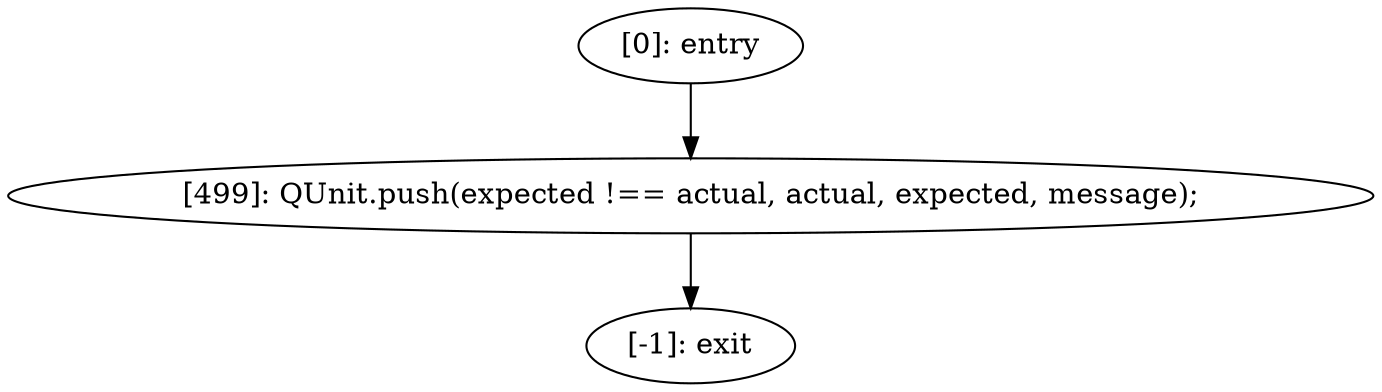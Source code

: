 digraph {
"0" [label="[499]: QUnit.push(expected !== actual, actual, expected, message);\n"] 
"1" [label="[-1]: exit"] 
"2" [label="[0]: entry"] 
"0" -> "1" [label=""] 
"2" -> "0" [label=""] 
}
